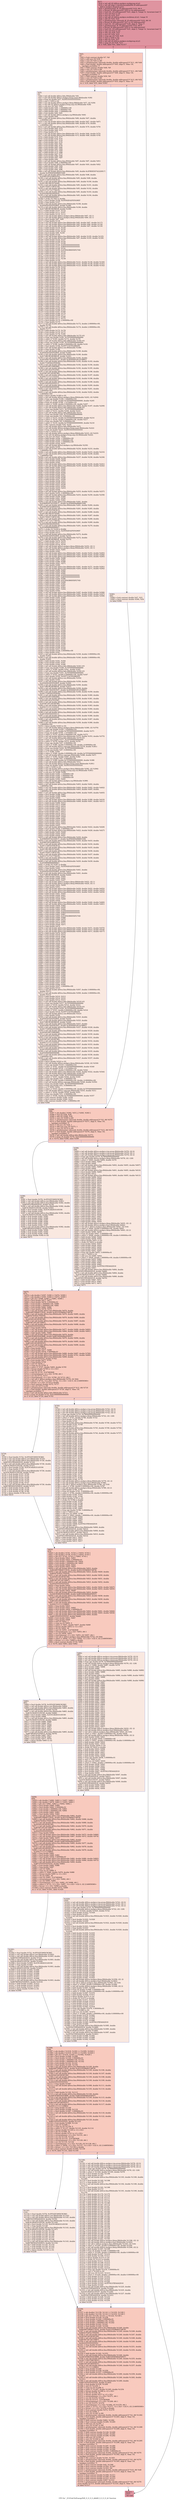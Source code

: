 digraph "CFG for '_Z13CalcTotEnergyPdS_S_S_S_S_ddddS_S_S_S_S_ib' function" {
	label="CFG for '_Z13CalcTotEnergyPdS_S_S_S_S_ddddS_S_S_S_S_ib' function";

	Node0x5c15a70 [shape=record,color="#b70d28ff", style=filled, fillcolor="#b70d2870",label="{%17:\l  %18 = tail call i32 @llvm.amdgcn.workgroup.id.x()\l  %19 = tail call align 4 dereferenceable(64) i8 addrspace(4)*\l... @llvm.amdgcn.dispatch.ptr()\l  %20 = getelementptr i8, i8 addrspace(4)* %19, i64 4\l  %21 = bitcast i8 addrspace(4)* %20 to i16 addrspace(4)*\l  %22 = load i16, i16 addrspace(4)* %21, align 4, !range !4, !invariant.load !5\l  %23 = zext i16 %22 to i32\l  %24 = mul i32 %18, %23\l  %25 = tail call i32 @llvm.amdgcn.workitem.id.x(), !range !6\l  %26 = add i32 %24, %25\l  %27 = getelementptr inbounds i8, i8 addrspace(4)* %19, i64 16\l  %28 = bitcast i8 addrspace(4)* %27 to i32 addrspace(4)*\l  %29 = load i32, i32 addrspace(4)* %28, align 8, !tbaa !7\l  %30 = getelementptr i8, i8 addrspace(4)* %19, i64 6\l  %31 = bitcast i8 addrspace(4)* %30 to i16 addrspace(4)*\l  %32 = load i16, i16 addrspace(4)* %31, align 2, !range !4, !invariant.load !5\l  %33 = zext i16 %32 to i32\l  %34 = udiv i32 %29, %33\l  %35 = mul i32 %34, %33\l  %36 = icmp ugt i32 %29, %35\l  %37 = zext i1 %36 to i32\l  %38 = add i32 %34, %37\l  %39 = tail call i32 @llvm.amdgcn.workgroup.id.y()\l  %40 = icmp slt i32 %26, %15\l  br i1 %40, label %41, label %1317\l|{<s0>T|<s1>F}}"];
	Node0x5c15a70:s0 -> Node0x5c19d20;
	Node0x5c15a70:s1 -> Node0x5c19db0;
	Node0x5c19d20 [shape=record,color="#3d50c3ff", style=filled, fillcolor="#ef886b70",label="{%41:\l41:                                               \l  %42 = fsub contract double %7, %8\l  %43 = add nsw i32 %39, 1\l  %44 = sext i32 %43 to i64\l  %45 = getelementptr inbounds double, double addrspace(1)* %11, i64 %44\l  %46 = load double, double addrspace(1)* %45, align 8, !tbaa !16,\l... !amdgpu.noclobber !5\l  %47 = fadd contract double %46, %9\l  %48 = sext i32 %39 to i64\l  %49 = getelementptr inbounds double, double addrspace(1)* %11, i64 %48\l  %50 = load double, double addrspace(1)* %49, align 8, !tbaa !16,\l... !amdgpu.noclobber !5\l  %51 = fadd contract double %50, %9\l  %52 = sext i32 %26 to i64\l  %53 = getelementptr inbounds double, double addrspace(1)* %13, i64 %52\l  %54 = load double, double addrspace(1)* %53, align 8, !tbaa !16\l  br i1 %16, label %55, label %563\l|{<s0>T|<s1>F}}"];
	Node0x5c19d20:s0 -> Node0x5c1ade0;
	Node0x5c19d20:s1 -> Node0x5c1ae70;
	Node0x5c1ade0 [shape=record,color="#3d50c3ff", style=filled, fillcolor="#f1ccb870",label="{%55:\l55:                                               \l  %56 = tail call double @llvm.fabs.f64(double %9)\l  %57 = tail call double @llvm.amdgcn.frexp.mant.f64(double %56)\l  %58 = fcmp olt double %57, 0x3FE5555555555555\l  %59 = zext i1 %58 to i32\l  %60 = tail call double @llvm.amdgcn.ldexp.f64(double %57, i32 %59)\l  %61 = tail call i32 @llvm.amdgcn.frexp.exp.i32.f64(double %56)\l  %62 = sub nsw i32 %61, %59\l  %63 = fadd double %60, -1.000000e+00\l  %64 = fadd double %60, 1.000000e+00\l  %65 = fadd double %64, -1.000000e+00\l  %66 = fsub double %60, %65\l  %67 = tail call double @llvm.amdgcn.rcp.f64(double %64)\l  %68 = fneg double %64\l  %69 = tail call double @llvm.fma.f64(double %68, double %67, double\l... 1.000000e+00)\l  %70 = tail call double @llvm.fma.f64(double %69, double %67, double %67)\l  %71 = tail call double @llvm.fma.f64(double %68, double %70, double\l... 1.000000e+00)\l  %72 = tail call double @llvm.fma.f64(double %71, double %70, double %70)\l  %73 = fmul double %63, %72\l  %74 = fmul double %64, %73\l  %75 = fneg double %74\l  %76 = tail call double @llvm.fma.f64(double %73, double %64, double %75)\l  %77 = tail call double @llvm.fma.f64(double %73, double %66, double %76)\l  %78 = fadd double %74, %77\l  %79 = fsub double %78, %74\l  %80 = fsub double %77, %79\l  %81 = fsub double %63, %78\l  %82 = fsub double %63, %81\l  %83 = fsub double %82, %78\l  %84 = fsub double %83, %80\l  %85 = fadd double %81, %84\l  %86 = fmul double %72, %85\l  %87 = fadd double %73, %86\l  %88 = fsub double %87, %73\l  %89 = fsub double %86, %88\l  %90 = fmul double %87, %87\l  %91 = fneg double %90\l  %92 = tail call double @llvm.fma.f64(double %87, double %87, double %91)\l  %93 = fmul double %89, 2.000000e+00\l  %94 = tail call double @llvm.fma.f64(double %87, double %93, double %92)\l  %95 = fadd double %90, %94\l  %96 = fsub double %95, %90\l  %97 = fsub double %94, %96\l  %98 = tail call double @llvm.fma.f64(double %95, double 0x3FBDEE674222DE17,\l... double 0x3FBA6564968915A9)\l  %99 = tail call double @llvm.fma.f64(double %95, double %98, double\l... 0x3FBE25E43ABE935A)\l  %100 = tail call double @llvm.fma.f64(double %95, double %99, double\l... 0x3FC110EF47E6C9C2)\l  %101 = tail call double @llvm.fma.f64(double %95, double %100, double\l... 0x3FC3B13BCFA74449)\l  %102 = tail call double @llvm.fma.f64(double %95, double %101, double\l... 0x3FC745D171BF3C30)\l  %103 = tail call double @llvm.fma.f64(double %95, double %102, double\l... 0x3FCC71C71C7792CE)\l  %104 = tail call double @llvm.fma.f64(double %95, double %103, double\l... 0x3FD24924924920DA)\l  %105 = tail call double @llvm.fma.f64(double %95, double %104, double\l... 0x3FD999999999999C)\l  %106 = sitofp i32 %62 to double\l  %107 = fmul double %106, 0x3FE62E42FEFA39EF\l  %108 = fneg double %107\l  %109 = tail call double @llvm.fma.f64(double %106, double\l... 0x3FE62E42FEFA39EF, double %108)\l  %110 = tail call double @llvm.fma.f64(double %106, double\l... 0x3C7ABC9E3B39803F, double %109)\l  %111 = fadd double %107, %110\l  %112 = fsub double %111, %107\l  %113 = fsub double %110, %112\l  %114 = tail call double @llvm.amdgcn.ldexp.f64(double %87, i32 1)\l  %115 = tail call double @llvm.amdgcn.ldexp.f64(double %89, i32 1)\l  %116 = fmul double %87, %95\l  %117 = fneg double %116\l  %118 = tail call double @llvm.fma.f64(double %95, double %87, double %117)\l  %119 = tail call double @llvm.fma.f64(double %95, double %89, double %118)\l  %120 = tail call double @llvm.fma.f64(double %97, double %87, double %119)\l  %121 = fadd double %116, %120\l  %122 = fsub double %121, %116\l  %123 = fsub double %120, %122\l  %124 = fmul double %95, %105\l  %125 = fneg double %124\l  %126 = tail call double @llvm.fma.f64(double %95, double %105, double %125)\l  %127 = tail call double @llvm.fma.f64(double %97, double %105, double %126)\l  %128 = fadd double %124, %127\l  %129 = fsub double %128, %124\l  %130 = fsub double %127, %129\l  %131 = fadd double %128, 0x3FE5555555555555\l  %132 = fadd double %131, 0xBFE5555555555555\l  %133 = fsub double %128, %132\l  %134 = fadd double %130, 0x3C8543B0D5DF274D\l  %135 = fadd double %134, %133\l  %136 = fadd double %131, %135\l  %137 = fsub double %136, %131\l  %138 = fsub double %135, %137\l  %139 = fmul double %121, %136\l  %140 = fneg double %139\l  %141 = tail call double @llvm.fma.f64(double %121, double %136, double %140)\l  %142 = tail call double @llvm.fma.f64(double %121, double %138, double %141)\l  %143 = tail call double @llvm.fma.f64(double %123, double %136, double %142)\l  %144 = fadd double %139, %143\l  %145 = fsub double %144, %139\l  %146 = fsub double %143, %145\l  %147 = fadd double %114, %144\l  %148 = fsub double %147, %114\l  %149 = fsub double %144, %148\l  %150 = fadd double %115, %146\l  %151 = fadd double %150, %149\l  %152 = fadd double %147, %151\l  %153 = fsub double %152, %147\l  %154 = fsub double %151, %153\l  %155 = fadd double %111, %152\l  %156 = fsub double %155, %111\l  %157 = fsub double %155, %156\l  %158 = fsub double %111, %157\l  %159 = fsub double %152, %156\l  %160 = fadd double %159, %158\l  %161 = fadd double %113, %154\l  %162 = fsub double %161, %113\l  %163 = fsub double %161, %162\l  %164 = fsub double %113, %163\l  %165 = fsub double %154, %162\l  %166 = fadd double %165, %164\l  %167 = fadd double %161, %160\l  %168 = fadd double %155, %167\l  %169 = fsub double %168, %155\l  %170 = fsub double %167, %169\l  %171 = fadd double %166, %170\l  %172 = fadd double %168, %171\l  %173 = fsub double %172, %168\l  %174 = fsub double %171, %173\l  %175 = fmul double %172, 2.000000e+00\l  %176 = fneg double %175\l  %177 = tail call double @llvm.fma.f64(double %172, double 2.000000e+00,\l... double %176)\l  %178 = tail call double @llvm.fma.f64(double %174, double 2.000000e+00,\l... double %177)\l  %179 = fadd double %175, %178\l  %180 = fsub double %179, %175\l  %181 = fsub double %178, %180\l  %182 = tail call double @llvm.fabs.f64(double %175) #3\l  %183 = fcmp oeq double %182, 0x7FF0000000000000\l  %184 = select i1 %183, double %175, double %179\l  %185 = tail call double @llvm.fabs.f64(double %184) #3\l  %186 = fcmp oeq double %185, 0x7FF0000000000000\l  %187 = select i1 %186, double 0.000000e+00, double %181\l  %188 = fmul double %184, 0x3FF71547652B82FE\l  %189 = tail call double @llvm.rint.f64(double %188)\l  %190 = fneg double %189\l  %191 = tail call double @llvm.fma.f64(double %190, double\l... 0x3FE62E42FEFA39EF, double %184)\l  %192 = tail call double @llvm.fma.f64(double %190, double\l... 0x3C7ABC9E3B39803F, double %191)\l  %193 = tail call double @llvm.fma.f64(double %192, double\l... 0x3E5ADE156A5DCB37, double 0x3E928AF3FCA7AB0C)\l  %194 = tail call double @llvm.fma.f64(double %192, double %193, double\l... 0x3EC71DEE623FDE64)\l  %195 = tail call double @llvm.fma.f64(double %192, double %194, double\l... 0x3EFA01997C89E6B0)\l  %196 = tail call double @llvm.fma.f64(double %192, double %195, double\l... 0x3F2A01A014761F6E)\l  %197 = tail call double @llvm.fma.f64(double %192, double %196, double\l... 0x3F56C16C1852B7B0)\l  %198 = tail call double @llvm.fma.f64(double %192, double %197, double\l... 0x3F81111111122322)\l  %199 = tail call double @llvm.fma.f64(double %192, double %198, double\l... 0x3FA55555555502A1)\l  %200 = tail call double @llvm.fma.f64(double %192, double %199, double\l... 0x3FC5555555555511)\l  %201 = tail call double @llvm.fma.f64(double %192, double %200, double\l... 0x3FE000000000000B)\l  %202 = tail call double @llvm.fma.f64(double %192, double %201, double\l... 1.000000e+00)\l  %203 = tail call double @llvm.fma.f64(double %192, double %202, double\l... 1.000000e+00)\l  %204 = fptosi double %189 to i32\l  %205 = tail call double @llvm.amdgcn.ldexp.f64(double %203, i32 %204)\l  %206 = fcmp ogt double %184, 1.024000e+03\l  %207 = select i1 %206, double 0x7FF0000000000000, double %205\l  %208 = fcmp olt double %184, -1.075000e+03\l  %209 = select i1 %208, double 0.000000e+00, double %207\l  %210 = tail call double @llvm.fma.f64(double %209, double %187, double %209)\l  %211 = tail call double @llvm.fabs.f64(double %209) #3\l  %212 = fcmp oeq double %211, 0x7FF0000000000000\l  %213 = select i1 %212, double %209, double %210\l  %214 = tail call double @llvm.fabs.f64(double %213)\l  %215 = fcmp oeq double %56, 0x7FF0000000000000\l  %216 = fcmp oeq double %9, 0.000000e+00\l  %217 = select i1 %215, double 0x7FF0000000000000, double %214\l  %218 = select i1 %216, double 0.000000e+00, double %217\l  %219 = fcmp uno double %9, 0.000000e+00\l  %220 = select i1 %219, double 0x7FF8000000000000, double %218\l  %221 = fdiv contract double %54, %220\l  %222 = tail call double @llvm.fabs.f64(double %47)\l  %223 = tail call double @llvm.amdgcn.frexp.mant.f64(double %222)\l  %224 = fcmp olt double %223, 0x3FE5555555555555\l  %225 = zext i1 %224 to i32\l  %226 = tail call double @llvm.amdgcn.ldexp.f64(double %223, i32 %225)\l  %227 = tail call i32 @llvm.amdgcn.frexp.exp.i32.f64(double %222)\l  %228 = sub nsw i32 %227, %225\l  %229 = fadd double %226, -1.000000e+00\l  %230 = fadd double %226, 1.000000e+00\l  %231 = fadd double %230, -1.000000e+00\l  %232 = fsub double %226, %231\l  %233 = tail call double @llvm.amdgcn.rcp.f64(double %230)\l  %234 = fneg double %230\l  %235 = tail call double @llvm.fma.f64(double %234, double %233, double\l... 1.000000e+00)\l  %236 = tail call double @llvm.fma.f64(double %235, double %233, double %233)\l  %237 = tail call double @llvm.fma.f64(double %234, double %236, double\l... 1.000000e+00)\l  %238 = tail call double @llvm.fma.f64(double %237, double %236, double %236)\l  %239 = fmul double %229, %238\l  %240 = fmul double %230, %239\l  %241 = fneg double %240\l  %242 = tail call double @llvm.fma.f64(double %239, double %230, double %241)\l  %243 = tail call double @llvm.fma.f64(double %239, double %232, double %242)\l  %244 = fadd double %240, %243\l  %245 = fsub double %244, %240\l  %246 = fsub double %243, %245\l  %247 = fsub double %229, %244\l  %248 = fsub double %229, %247\l  %249 = fsub double %248, %244\l  %250 = fsub double %249, %246\l  %251 = fadd double %247, %250\l  %252 = fmul double %238, %251\l  %253 = fadd double %239, %252\l  %254 = fsub double %253, %239\l  %255 = fsub double %252, %254\l  %256 = fmul double %253, %253\l  %257 = fneg double %256\l  %258 = tail call double @llvm.fma.f64(double %253, double %253, double %257)\l  %259 = fmul double %255, 2.000000e+00\l  %260 = tail call double @llvm.fma.f64(double %253, double %259, double %258)\l  %261 = fadd double %256, %260\l  %262 = fsub double %261, %256\l  %263 = fsub double %260, %262\l  %264 = tail call double @llvm.fma.f64(double %261, double\l... 0x3FBDEE674222DE17, double 0x3FBA6564968915A9)\l  %265 = tail call double @llvm.fma.f64(double %261, double %264, double\l... 0x3FBE25E43ABE935A)\l  %266 = tail call double @llvm.fma.f64(double %261, double %265, double\l... 0x3FC110EF47E6C9C2)\l  %267 = tail call double @llvm.fma.f64(double %261, double %266, double\l... 0x3FC3B13BCFA74449)\l  %268 = tail call double @llvm.fma.f64(double %261, double %267, double\l... 0x3FC745D171BF3C30)\l  %269 = tail call double @llvm.fma.f64(double %261, double %268, double\l... 0x3FCC71C71C7792CE)\l  %270 = tail call double @llvm.fma.f64(double %261, double %269, double\l... 0x3FD24924924920DA)\l  %271 = tail call double @llvm.fma.f64(double %261, double %270, double\l... 0x3FD999999999999C)\l  %272 = sitofp i32 %228 to double\l  %273 = fmul double %272, 0x3FE62E42FEFA39EF\l  %274 = fneg double %273\l  %275 = tail call double @llvm.fma.f64(double %272, double\l... 0x3FE62E42FEFA39EF, double %274)\l  %276 = tail call double @llvm.fma.f64(double %272, double\l... 0x3C7ABC9E3B39803F, double %275)\l  %277 = fadd double %273, %276\l  %278 = fsub double %277, %273\l  %279 = fsub double %276, %278\l  %280 = tail call double @llvm.amdgcn.ldexp.f64(double %253, i32 1)\l  %281 = tail call double @llvm.amdgcn.ldexp.f64(double %255, i32 1)\l  %282 = fmul double %253, %261\l  %283 = fneg double %282\l  %284 = tail call double @llvm.fma.f64(double %261, double %253, double %283)\l  %285 = tail call double @llvm.fma.f64(double %261, double %255, double %284)\l  %286 = tail call double @llvm.fma.f64(double %263, double %253, double %285)\l  %287 = fadd double %282, %286\l  %288 = fsub double %287, %282\l  %289 = fsub double %286, %288\l  %290 = fmul double %261, %271\l  %291 = fneg double %290\l  %292 = tail call double @llvm.fma.f64(double %261, double %271, double %291)\l  %293 = tail call double @llvm.fma.f64(double %263, double %271, double %292)\l  %294 = fadd double %290, %293\l  %295 = fsub double %294, %290\l  %296 = fsub double %293, %295\l  %297 = fadd double %294, 0x3FE5555555555555\l  %298 = fadd double %297, 0xBFE5555555555555\l  %299 = fsub double %294, %298\l  %300 = fadd double %296, 0x3C8543B0D5DF274D\l  %301 = fadd double %300, %299\l  %302 = fadd double %297, %301\l  %303 = fsub double %302, %297\l  %304 = fsub double %301, %303\l  %305 = fmul double %287, %302\l  %306 = fneg double %305\l  %307 = tail call double @llvm.fma.f64(double %287, double %302, double %306)\l  %308 = tail call double @llvm.fma.f64(double %287, double %304, double %307)\l  %309 = tail call double @llvm.fma.f64(double %289, double %302, double %308)\l  %310 = fadd double %305, %309\l  %311 = fsub double %310, %305\l  %312 = fsub double %309, %311\l  %313 = fadd double %280, %310\l  %314 = fsub double %313, %280\l  %315 = fsub double %310, %314\l  %316 = fadd double %281, %312\l  %317 = fadd double %316, %315\l  %318 = fadd double %313, %317\l  %319 = fsub double %318, %313\l  %320 = fsub double %317, %319\l  %321 = fadd double %277, %318\l  %322 = fsub double %321, %277\l  %323 = fsub double %321, %322\l  %324 = fsub double %277, %323\l  %325 = fsub double %318, %322\l  %326 = fadd double %325, %324\l  %327 = fadd double %279, %320\l  %328 = fsub double %327, %279\l  %329 = fsub double %327, %328\l  %330 = fsub double %279, %329\l  %331 = fsub double %320, %328\l  %332 = fadd double %331, %330\l  %333 = fadd double %327, %326\l  %334 = fadd double %321, %333\l  %335 = fsub double %334, %321\l  %336 = fsub double %333, %335\l  %337 = fadd double %332, %336\l  %338 = fadd double %334, %337\l  %339 = fsub double %338, %334\l  %340 = fsub double %337, %339\l  %341 = fmul double %338, 3.000000e+00\l  %342 = fneg double %341\l  %343 = tail call double @llvm.fma.f64(double %338, double 3.000000e+00,\l... double %342)\l  %344 = tail call double @llvm.fma.f64(double %340, double 3.000000e+00,\l... double %343)\l  %345 = fadd double %341, %344\l  %346 = fsub double %345, %341\l  %347 = fsub double %344, %346\l  %348 = tail call double @llvm.fabs.f64(double %341) #3\l  %349 = fcmp oeq double %348, 0x7FF0000000000000\l  %350 = select i1 %349, double %341, double %345\l  %351 = tail call double @llvm.fabs.f64(double %350) #3\l  %352 = fcmp oeq double %351, 0x7FF0000000000000\l  %353 = select i1 %352, double 0.000000e+00, double %347\l  %354 = fmul double %350, 0x3FF71547652B82FE\l  %355 = tail call double @llvm.rint.f64(double %354)\l  %356 = fneg double %355\l  %357 = tail call double @llvm.fma.f64(double %356, double\l... 0x3FE62E42FEFA39EF, double %350)\l  %358 = tail call double @llvm.fma.f64(double %356, double\l... 0x3C7ABC9E3B39803F, double %357)\l  %359 = tail call double @llvm.fma.f64(double %358, double\l... 0x3E5ADE156A5DCB37, double 0x3E928AF3FCA7AB0C)\l  %360 = tail call double @llvm.fma.f64(double %358, double %359, double\l... 0x3EC71DEE623FDE64)\l  %361 = tail call double @llvm.fma.f64(double %358, double %360, double\l... 0x3EFA01997C89E6B0)\l  %362 = tail call double @llvm.fma.f64(double %358, double %361, double\l... 0x3F2A01A014761F6E)\l  %363 = tail call double @llvm.fma.f64(double %358, double %362, double\l... 0x3F56C16C1852B7B0)\l  %364 = tail call double @llvm.fma.f64(double %358, double %363, double\l... 0x3F81111111122322)\l  %365 = tail call double @llvm.fma.f64(double %358, double %364, double\l... 0x3FA55555555502A1)\l  %366 = tail call double @llvm.fma.f64(double %358, double %365, double\l... 0x3FC5555555555511)\l  %367 = tail call double @llvm.fma.f64(double %358, double %366, double\l... 0x3FE000000000000B)\l  %368 = tail call double @llvm.fma.f64(double %358, double %367, double\l... 1.000000e+00)\l  %369 = tail call double @llvm.fma.f64(double %358, double %368, double\l... 1.000000e+00)\l  %370 = fptosi double %355 to i32\l  %371 = tail call double @llvm.amdgcn.ldexp.f64(double %369, i32 %370)\l  %372 = fcmp ogt double %350, 1.024000e+03\l  %373 = select i1 %372, double 0x7FF0000000000000, double %371\l  %374 = fcmp olt double %350, -1.075000e+03\l  %375 = select i1 %374, double 0.000000e+00, double %373\l  %376 = tail call double @llvm.fma.f64(double %375, double %353, double %375)\l  %377 = tail call double @llvm.fabs.f64(double %375) #3\l  %378 = fcmp oeq double %377, 0x7FF0000000000000\l  %379 = select i1 %378, double %375, double %376\l  %380 = fcmp uge double %47, 0.000000e+00\l  %381 = select i1 %380, double 0.000000e+00, double -0.000000e+00\l  %382 = tail call double @llvm.copysign.f64(double %379, double %381)\l  %383 = fcmp oeq double %222, 0x7FF0000000000000\l  %384 = fcmp oeq double %47, 0.000000e+00\l  %385 = or i1 %384, %383\l  %386 = select i1 %384, double 0.000000e+00, double 0x7FF0000000000000\l  %387 = tail call double @llvm.copysign.f64(double %386, double %47)\l  %388 = select i1 %385, double %387, double %382\l  %389 = fcmp uno double %47, 0.000000e+00\l  %390 = select i1 %389, double 0x7FF8000000000000, double %388\l  %391 = tail call double @llvm.fabs.f64(double %51)\l  %392 = tail call double @llvm.amdgcn.frexp.mant.f64(double %391)\l  %393 = fcmp olt double %392, 0x3FE5555555555555\l  %394 = zext i1 %393 to i32\l  %395 = tail call double @llvm.amdgcn.ldexp.f64(double %392, i32 %394)\l  %396 = tail call i32 @llvm.amdgcn.frexp.exp.i32.f64(double %391)\l  %397 = sub nsw i32 %396, %394\l  %398 = fadd double %395, -1.000000e+00\l  %399 = fadd double %395, 1.000000e+00\l  %400 = fadd double %399, -1.000000e+00\l  %401 = fsub double %395, %400\l  %402 = tail call double @llvm.amdgcn.rcp.f64(double %399)\l  %403 = fneg double %399\l  %404 = tail call double @llvm.fma.f64(double %403, double %402, double\l... 1.000000e+00)\l  %405 = tail call double @llvm.fma.f64(double %404, double %402, double %402)\l  %406 = tail call double @llvm.fma.f64(double %403, double %405, double\l... 1.000000e+00)\l  %407 = tail call double @llvm.fma.f64(double %406, double %405, double %405)\l  %408 = fmul double %398, %407\l  %409 = fmul double %399, %408\l  %410 = fneg double %409\l  %411 = tail call double @llvm.fma.f64(double %408, double %399, double %410)\l  %412 = tail call double @llvm.fma.f64(double %408, double %401, double %411)\l  %413 = fadd double %409, %412\l  %414 = fsub double %413, %409\l  %415 = fsub double %412, %414\l  %416 = fsub double %398, %413\l  %417 = fsub double %398, %416\l  %418 = fsub double %417, %413\l  %419 = fsub double %418, %415\l  %420 = fadd double %416, %419\l  %421 = fmul double %407, %420\l  %422 = fadd double %408, %421\l  %423 = fsub double %422, %408\l  %424 = fsub double %421, %423\l  %425 = fmul double %422, %422\l  %426 = fneg double %425\l  %427 = tail call double @llvm.fma.f64(double %422, double %422, double %426)\l  %428 = fmul double %424, 2.000000e+00\l  %429 = tail call double @llvm.fma.f64(double %422, double %428, double %427)\l  %430 = fadd double %425, %429\l  %431 = fsub double %430, %425\l  %432 = fsub double %429, %431\l  %433 = tail call double @llvm.fma.f64(double %430, double\l... 0x3FBDEE674222DE17, double 0x3FBA6564968915A9)\l  %434 = tail call double @llvm.fma.f64(double %430, double %433, double\l... 0x3FBE25E43ABE935A)\l  %435 = tail call double @llvm.fma.f64(double %430, double %434, double\l... 0x3FC110EF47E6C9C2)\l  %436 = tail call double @llvm.fma.f64(double %430, double %435, double\l... 0x3FC3B13BCFA74449)\l  %437 = tail call double @llvm.fma.f64(double %430, double %436, double\l... 0x3FC745D171BF3C30)\l  %438 = tail call double @llvm.fma.f64(double %430, double %437, double\l... 0x3FCC71C71C7792CE)\l  %439 = tail call double @llvm.fma.f64(double %430, double %438, double\l... 0x3FD24924924920DA)\l  %440 = tail call double @llvm.fma.f64(double %430, double %439, double\l... 0x3FD999999999999C)\l  %441 = sitofp i32 %397 to double\l  %442 = fmul double %441, 0x3FE62E42FEFA39EF\l  %443 = fneg double %442\l  %444 = tail call double @llvm.fma.f64(double %441, double\l... 0x3FE62E42FEFA39EF, double %443)\l  %445 = tail call double @llvm.fma.f64(double %441, double\l... 0x3C7ABC9E3B39803F, double %444)\l  %446 = fadd double %442, %445\l  %447 = fsub double %446, %442\l  %448 = fsub double %445, %447\l  %449 = tail call double @llvm.amdgcn.ldexp.f64(double %422, i32 1)\l  %450 = tail call double @llvm.amdgcn.ldexp.f64(double %424, i32 1)\l  %451 = fmul double %422, %430\l  %452 = fneg double %451\l  %453 = tail call double @llvm.fma.f64(double %430, double %422, double %452)\l  %454 = tail call double @llvm.fma.f64(double %430, double %424, double %453)\l  %455 = tail call double @llvm.fma.f64(double %432, double %422, double %454)\l  %456 = fadd double %451, %455\l  %457 = fsub double %456, %451\l  %458 = fsub double %455, %457\l  %459 = fmul double %430, %440\l  %460 = fneg double %459\l  %461 = tail call double @llvm.fma.f64(double %430, double %440, double %460)\l  %462 = tail call double @llvm.fma.f64(double %432, double %440, double %461)\l  %463 = fadd double %459, %462\l  %464 = fsub double %463, %459\l  %465 = fsub double %462, %464\l  %466 = fadd double %463, 0x3FE5555555555555\l  %467 = fadd double %466, 0xBFE5555555555555\l  %468 = fsub double %463, %467\l  %469 = fadd double %465, 0x3C8543B0D5DF274D\l  %470 = fadd double %469, %468\l  %471 = fadd double %466, %470\l  %472 = fsub double %471, %466\l  %473 = fsub double %470, %472\l  %474 = fmul double %456, %471\l  %475 = fneg double %474\l  %476 = tail call double @llvm.fma.f64(double %456, double %471, double %475)\l  %477 = tail call double @llvm.fma.f64(double %456, double %473, double %476)\l  %478 = tail call double @llvm.fma.f64(double %458, double %471, double %477)\l  %479 = fadd double %474, %478\l  %480 = fsub double %479, %474\l  %481 = fsub double %478, %480\l  %482 = fadd double %449, %479\l  %483 = fsub double %482, %449\l  %484 = fsub double %479, %483\l  %485 = fadd double %450, %481\l  %486 = fadd double %485, %484\l  %487 = fadd double %482, %486\l  %488 = fsub double %487, %482\l  %489 = fsub double %486, %488\l  %490 = fadd double %446, %487\l  %491 = fsub double %490, %446\l  %492 = fsub double %490, %491\l  %493 = fsub double %446, %492\l  %494 = fsub double %487, %491\l  %495 = fadd double %494, %493\l  %496 = fadd double %448, %489\l  %497 = fsub double %496, %448\l  %498 = fsub double %496, %497\l  %499 = fsub double %448, %498\l  %500 = fsub double %489, %497\l  %501 = fadd double %500, %499\l  %502 = fadd double %496, %495\l  %503 = fadd double %490, %502\l  %504 = fsub double %503, %490\l  %505 = fsub double %502, %504\l  %506 = fadd double %501, %505\l  %507 = fadd double %503, %506\l  %508 = fsub double %507, %503\l  %509 = fsub double %506, %508\l  %510 = fmul double %507, 3.000000e+00\l  %511 = fneg double %510\l  %512 = tail call double @llvm.fma.f64(double %507, double 3.000000e+00,\l... double %511)\l  %513 = tail call double @llvm.fma.f64(double %509, double 3.000000e+00,\l... double %512)\l  %514 = fadd double %510, %513\l  %515 = fsub double %514, %510\l  %516 = fsub double %513, %515\l  %517 = tail call double @llvm.fabs.f64(double %510) #3\l  %518 = fcmp oeq double %517, 0x7FF0000000000000\l  %519 = select i1 %518, double %510, double %514\l  %520 = tail call double @llvm.fabs.f64(double %519) #3\l  %521 = fcmp oeq double %520, 0x7FF0000000000000\l  %522 = select i1 %521, double 0.000000e+00, double %516\l  %523 = fmul double %519, 0x3FF71547652B82FE\l  %524 = tail call double @llvm.rint.f64(double %523)\l  %525 = fneg double %524\l  %526 = tail call double @llvm.fma.f64(double %525, double\l... 0x3FE62E42FEFA39EF, double %519)\l  %527 = tail call double @llvm.fma.f64(double %525, double\l... 0x3C7ABC9E3B39803F, double %526)\l  %528 = tail call double @llvm.fma.f64(double %527, double\l... 0x3E5ADE156A5DCB37, double 0x3E928AF3FCA7AB0C)\l  %529 = tail call double @llvm.fma.f64(double %527, double %528, double\l... 0x3EC71DEE623FDE64)\l  %530 = tail call double @llvm.fma.f64(double %527, double %529, double\l... 0x3EFA01997C89E6B0)\l  %531 = tail call double @llvm.fma.f64(double %527, double %530, double\l... 0x3F2A01A014761F6E)\l  %532 = tail call double @llvm.fma.f64(double %527, double %531, double\l... 0x3F56C16C1852B7B0)\l  %533 = tail call double @llvm.fma.f64(double %527, double %532, double\l... 0x3F81111111122322)\l  %534 = tail call double @llvm.fma.f64(double %527, double %533, double\l... 0x3FA55555555502A1)\l  %535 = tail call double @llvm.fma.f64(double %527, double %534, double\l... 0x3FC5555555555511)\l  %536 = tail call double @llvm.fma.f64(double %527, double %535, double\l... 0x3FE000000000000B)\l  %537 = tail call double @llvm.fma.f64(double %527, double %536, double\l... 1.000000e+00)\l  %538 = tail call double @llvm.fma.f64(double %527, double %537, double\l... 1.000000e+00)\l  %539 = fptosi double %524 to i32\l  %540 = tail call double @llvm.amdgcn.ldexp.f64(double %538, i32 %539)\l  %541 = fcmp ogt double %519, 1.024000e+03\l  %542 = select i1 %541, double 0x7FF0000000000000, double %540\l  %543 = fcmp olt double %519, -1.075000e+03\l  %544 = select i1 %543, double 0.000000e+00, double %542\l  %545 = tail call double @llvm.fma.f64(double %544, double %522, double %544)\l  %546 = tail call double @llvm.fabs.f64(double %544) #3\l  %547 = fcmp oeq double %546, 0x7FF0000000000000\l  %548 = select i1 %547, double %544, double %545\l  %549 = fcmp uge double %51, 0.000000e+00\l  %550 = select i1 %549, double 0.000000e+00, double -0.000000e+00\l  %551 = tail call double @llvm.copysign.f64(double %548, double %550)\l  %552 = fcmp oeq double %391, 0x7FF0000000000000\l  %553 = fcmp oeq double %51, 0.000000e+00\l  %554 = or i1 %553, %552\l  %555 = select i1 %553, double 0.000000e+00, double 0x7FF0000000000000\l  %556 = tail call double @llvm.copysign.f64(double %555, double %51)\l  %557 = select i1 %554, double %556, double %551\l  %558 = fcmp uno double %51, 0.000000e+00\l  %559 = select i1 %558, double 0x7FF8000000000000, double %557\l  %560 = fsub contract double %390, %559\l  %561 = fmul contract double %560, %221\l  %562 = fdiv contract double %561, 3.000000e+00\l  br label %566\l}"];
	Node0x5c1ade0 -> Node0x5c36830;
	Node0x5c1ae70 [shape=record,color="#3d50c3ff", style=filled, fillcolor="#f1ccb870",label="{%563:\l563:                                              \l  %564 = fsub contract double %47, %51\l  %565 = fmul contract double %564, %54\l  br label %566\l}"];
	Node0x5c1ae70 -> Node0x5c36830;
	Node0x5c36830 [shape=record,color="#3d50c3ff", style=filled, fillcolor="#ef886b70",label="{%566:\l566:                                              \l  %567 = phi double [ %562, %55 ], [ %565, %563 ]\l  %568 = mul i32 %38, %26\l  %569 = add i32 %568, %39\l  %570 = sext i32 %569 to i64\l  %571 = getelementptr inbounds double, double addrspace(1)* %3, i64 %570\l  %572 = load double, double addrspace(1)* %571, align 8, !tbaa !16,\l... !amdgpu.noclobber !5\l  %573 = shl nsw i32 %26, 1\l  %574 = add nuw nsw i32 %573, 1\l  %575 = sext i32 %574 to i64\l  %576 = getelementptr inbounds double, double addrspace(1)* %12, i64 %575\l  %577 = load double, double addrspace(1)* %576, align 8, !tbaa !16,\l... !amdgpu.noclobber !5\l  %578 = tail call double @llvm.fabs.f64(double %577)\l  %579 = fcmp olt double %578, 0x41D0000000000000\l  br i1 %579, label %580, label %599\l|{<s0>T|<s1>F}}"];
	Node0x5c36830:s0 -> Node0x5c37230;
	Node0x5c36830:s1 -> Node0x5c372c0;
	Node0x5c37230 [shape=record,color="#3d50c3ff", style=filled, fillcolor="#f1ccb870",label="{%580:\l580:                                              \l  %581 = fmul double %578, 0x3FE45F306DC9C883\l  %582 = tail call double @llvm.rint.f64(double %581)\l  %583 = tail call double @llvm.fma.f64(double %582, double\l... 0xBFF921FB54442D18, double %578)\l  %584 = tail call double @llvm.fma.f64(double %582, double\l... 0xBC91A62633145C00, double %583)\l  %585 = fmul double %582, 0x3C91A62633145C00\l  %586 = fneg double %585\l  %587 = tail call double @llvm.fma.f64(double %582, double\l... 0x3C91A62633145C00, double %586)\l  %588 = fsub double %583, %585\l  %589 = fsub double %583, %588\l  %590 = fsub double %589, %585\l  %591 = fsub double %588, %584\l  %592 = fadd double %591, %590\l  %593 = fsub double %592, %587\l  %594 = tail call double @llvm.fma.f64(double %582, double\l... 0xB97B839A252049C0, double %593)\l  %595 = fadd double %584, %594\l  %596 = fsub double %595, %584\l  %597 = fsub double %594, %596\l  %598 = fptosi double %582 to i32\l  br label %675\l}"];
	Node0x5c37230 -> Node0x5c381c0;
	Node0x5c372c0 [shape=record,color="#3d50c3ff", style=filled, fillcolor="#f1ccb870",label="{%599:\l599:                                              \l  %600 = tail call double @llvm.amdgcn.trig.preop.f64(double %578, i32 0)\l  %601 = tail call double @llvm.amdgcn.trig.preop.f64(double %578, i32 1)\l  %602 = tail call double @llvm.amdgcn.trig.preop.f64(double %578, i32 2)\l  %603 = fcmp oge double %578, 0x7B00000000000000\l  %604 = tail call double @llvm.amdgcn.ldexp.f64(double %578, i32 -128)\l  %605 = select i1 %603, double %604, double %578\l  %606 = fmul double %602, %605\l  %607 = fneg double %606\l  %608 = tail call double @llvm.fma.f64(double %602, double %605, double %607)\l  %609 = fmul double %601, %605\l  %610 = fneg double %609\l  %611 = tail call double @llvm.fma.f64(double %601, double %605, double %610)\l  %612 = fmul double %600, %605\l  %613 = fneg double %612\l  %614 = tail call double @llvm.fma.f64(double %600, double %605, double %613)\l  %615 = fadd double %609, %614\l  %616 = fsub double %615, %609\l  %617 = fsub double %615, %616\l  %618 = fsub double %614, %616\l  %619 = fsub double %609, %617\l  %620 = fadd double %618, %619\l  %621 = fadd double %606, %611\l  %622 = fsub double %621, %606\l  %623 = fsub double %621, %622\l  %624 = fsub double %611, %622\l  %625 = fsub double %606, %623\l  %626 = fadd double %624, %625\l  %627 = fadd double %621, %620\l  %628 = fsub double %627, %621\l  %629 = fsub double %627, %628\l  %630 = fsub double %620, %628\l  %631 = fsub double %621, %629\l  %632 = fadd double %630, %631\l  %633 = fadd double %626, %632\l  %634 = fadd double %608, %633\l  %635 = fadd double %612, %615\l  %636 = fsub double %635, %612\l  %637 = fsub double %615, %636\l  %638 = fadd double %637, %627\l  %639 = fsub double %638, %637\l  %640 = fsub double %627, %639\l  %641 = fadd double %640, %634\l  %642 = tail call double @llvm.amdgcn.ldexp.f64(double %635, i32 -2)\l  %643 = tail call double @llvm.amdgcn.fract.f64(double %642)\l  %644 = tail call i1 @llvm.amdgcn.class.f64(double %642, i32 516)\l  %645 = select i1 %644, double 0.000000e+00, double %643\l  %646 = tail call double @llvm.amdgcn.ldexp.f64(double %645, i32 2)\l  %647 = fadd double %646, %638\l  %648 = fcmp olt double %647, 0.000000e+00\l  %649 = select i1 %648, double 4.000000e+00, double 0.000000e+00\l  %650 = fadd double %646, %649\l  %651 = fadd double %638, %650\l  %652 = fptosi double %651 to i32\l  %653 = sitofp i32 %652 to double\l  %654 = fsub double %650, %653\l  %655 = fadd double %638, %654\l  %656 = fsub double %655, %654\l  %657 = fsub double %638, %656\l  %658 = fadd double %641, %657\l  %659 = fcmp oge double %655, 5.000000e-01\l  %660 = zext i1 %659 to i32\l  %661 = add nsw i32 %660, %652\l  %662 = select i1 %659, double 1.000000e+00, double 0.000000e+00\l  %663 = fsub double %655, %662\l  %664 = fadd double %663, %658\l  %665 = fsub double %664, %663\l  %666 = fsub double %658, %665\l  %667 = fmul double %664, 0x3FF921FB54442D18\l  %668 = fneg double %667\l  %669 = tail call double @llvm.fma.f64(double %664, double\l... 0x3FF921FB54442D18, double %668)\l  %670 = tail call double @llvm.fma.f64(double %664, double\l... 0x3C91A62633145C07, double %669)\l  %671 = tail call double @llvm.fma.f64(double %666, double\l... 0x3FF921FB54442D18, double %670)\l  %672 = fadd double %667, %671\l  %673 = fsub double %672, %667\l  %674 = fsub double %671, %673\l  br label %675\l}"];
	Node0x5c372c0 -> Node0x5c381c0;
	Node0x5c381c0 [shape=record,color="#3d50c3ff", style=filled, fillcolor="#ef886b70",label="{%675:\l675:                                              \l  %676 = phi double [ %597, %580 ], [ %674, %599 ]\l  %677 = phi double [ %595, %580 ], [ %672, %599 ]\l  %678 = phi i32 [ %598, %580 ], [ %661, %599 ]\l  %679 = fmul double %677, %677\l  %680 = fmul double %679, 5.000000e-01\l  %681 = fsub double 1.000000e+00, %680\l  %682 = fsub double 1.000000e+00, %681\l  %683 = fsub double %682, %680\l  %684 = fmul double %679, %679\l  %685 = tail call double @llvm.fma.f64(double %679, double\l... 0xBDA907DB46CC5E42, double 0x3E21EEB69037AB78)\l  %686 = tail call double @llvm.fma.f64(double %679, double %685, double\l... 0xBE927E4FA17F65F6)\l  %687 = tail call double @llvm.fma.f64(double %679, double %686, double\l... 0x3EFA01A019F4EC90)\l  %688 = tail call double @llvm.fma.f64(double %679, double %687, double\l... 0xBF56C16C16C16967)\l  %689 = tail call double @llvm.fma.f64(double %679, double %688, double\l... 0x3FA5555555555555)\l  %690 = fneg double %676\l  %691 = tail call double @llvm.fma.f64(double %677, double %690, double %683)\l  %692 = tail call double @llvm.fma.f64(double %684, double %689, double %691)\l  %693 = fadd double %681, %692\l  %694 = tail call double @llvm.fma.f64(double %679, double\l... 0x3DE5E0B2F9A43BB8, double 0xBE5AE600B42FDFA7)\l  %695 = tail call double @llvm.fma.f64(double %679, double %694, double\l... 0x3EC71DE3796CDE01)\l  %696 = tail call double @llvm.fma.f64(double %679, double %695, double\l... 0xBF2A01A019E83E5C)\l  %697 = tail call double @llvm.fma.f64(double %679, double %696, double\l... 0x3F81111111110BB3)\l  %698 = fneg double %679\l  %699 = fmul double %677, %698\l  %700 = fmul double %676, 5.000000e-01\l  %701 = tail call double @llvm.fma.f64(double %699, double %697, double %700)\l  %702 = tail call double @llvm.fma.f64(double %679, double %701, double %690)\l  %703 = tail call double @llvm.fma.f64(double %699, double\l... 0xBFC5555555555555, double %702)\l  %704 = fsub double %677, %703\l  %705 = fneg double %704\l  %706 = and i32 %678, 1\l  %707 = icmp eq i32 %706, 0\l  %708 = select i1 %707, double %693, double %705\l  %709 = bitcast double %708 to \<2 x i32\>\l  %710 = shl i32 %678, 30\l  %711 = and i32 %710, -2147483648\l  %712 = extractelement \<2 x i32\> %709, i64 1\l  %713 = xor i32 %712, %711\l  %714 = insertelement \<2 x i32\> %709, i32 %713, i64 1\l  %715 = tail call i1 @llvm.amdgcn.class.f64(double %578, i32 504)\l  %716 = select i1 %715, \<2 x i32\> %714, \<2 x i32\> \<i32 0, i32 2146959360\>\l  %717 = bitcast \<2 x i32\> %716 to double\l  %718 = fmul contract double %572, %717\l  %719 = sext i32 %573 to i64\l  %720 = getelementptr inbounds double, double addrspace(1)* %12, i64 %719\l  %721 = load double, double addrspace(1)* %720, align 8, !tbaa !16,\l... !amdgpu.noclobber !5\l  %722 = tail call double @llvm.fabs.f64(double %721)\l  %723 = fcmp olt double %722, 0x41D0000000000000\l  br i1 %723, label %724, label %743\l|{<s0>T|<s1>F}}"];
	Node0x5c381c0:s0 -> Node0x5c3f410;
	Node0x5c381c0:s1 -> Node0x5c3f4a0;
	Node0x5c3f410 [shape=record,color="#3d50c3ff", style=filled, fillcolor="#f1ccb870",label="{%724:\l724:                                              \l  %725 = fmul double %722, 0x3FE45F306DC9C883\l  %726 = tail call double @llvm.rint.f64(double %725)\l  %727 = tail call double @llvm.fma.f64(double %726, double\l... 0xBFF921FB54442D18, double %722)\l  %728 = tail call double @llvm.fma.f64(double %726, double\l... 0xBC91A62633145C00, double %727)\l  %729 = fmul double %726, 0x3C91A62633145C00\l  %730 = fneg double %729\l  %731 = tail call double @llvm.fma.f64(double %726, double\l... 0x3C91A62633145C00, double %730)\l  %732 = fsub double %727, %729\l  %733 = fsub double %727, %732\l  %734 = fsub double %733, %729\l  %735 = fsub double %732, %728\l  %736 = fadd double %735, %734\l  %737 = fsub double %736, %731\l  %738 = tail call double @llvm.fma.f64(double %726, double\l... 0xB97B839A252049C0, double %737)\l  %739 = fadd double %728, %738\l  %740 = fsub double %739, %728\l  %741 = fsub double %738, %740\l  %742 = fptosi double %726 to i32\l  br label %819\l}"];
	Node0x5c3f410 -> Node0x5c402a0;
	Node0x5c3f4a0 [shape=record,color="#3d50c3ff", style=filled, fillcolor="#f1ccb870",label="{%743:\l743:                                              \l  %744 = tail call double @llvm.amdgcn.trig.preop.f64(double %722, i32 0)\l  %745 = tail call double @llvm.amdgcn.trig.preop.f64(double %722, i32 1)\l  %746 = tail call double @llvm.amdgcn.trig.preop.f64(double %722, i32 2)\l  %747 = fcmp oge double %722, 0x7B00000000000000\l  %748 = tail call double @llvm.amdgcn.ldexp.f64(double %722, i32 -128)\l  %749 = select i1 %747, double %748, double %722\l  %750 = fmul double %746, %749\l  %751 = fneg double %750\l  %752 = tail call double @llvm.fma.f64(double %746, double %749, double %751)\l  %753 = fmul double %745, %749\l  %754 = fneg double %753\l  %755 = tail call double @llvm.fma.f64(double %745, double %749, double %754)\l  %756 = fmul double %744, %749\l  %757 = fneg double %756\l  %758 = tail call double @llvm.fma.f64(double %744, double %749, double %757)\l  %759 = fadd double %753, %758\l  %760 = fsub double %759, %753\l  %761 = fsub double %759, %760\l  %762 = fsub double %758, %760\l  %763 = fsub double %753, %761\l  %764 = fadd double %762, %763\l  %765 = fadd double %750, %755\l  %766 = fsub double %765, %750\l  %767 = fsub double %765, %766\l  %768 = fsub double %755, %766\l  %769 = fsub double %750, %767\l  %770 = fadd double %768, %769\l  %771 = fadd double %765, %764\l  %772 = fsub double %771, %765\l  %773 = fsub double %771, %772\l  %774 = fsub double %764, %772\l  %775 = fsub double %765, %773\l  %776 = fadd double %774, %775\l  %777 = fadd double %770, %776\l  %778 = fadd double %752, %777\l  %779 = fadd double %756, %759\l  %780 = fsub double %779, %756\l  %781 = fsub double %759, %780\l  %782 = fadd double %781, %771\l  %783 = fsub double %782, %781\l  %784 = fsub double %771, %783\l  %785 = fadd double %784, %778\l  %786 = tail call double @llvm.amdgcn.ldexp.f64(double %779, i32 -2)\l  %787 = tail call double @llvm.amdgcn.fract.f64(double %786)\l  %788 = tail call i1 @llvm.amdgcn.class.f64(double %786, i32 516)\l  %789 = select i1 %788, double 0.000000e+00, double %787\l  %790 = tail call double @llvm.amdgcn.ldexp.f64(double %789, i32 2)\l  %791 = fadd double %790, %782\l  %792 = fcmp olt double %791, 0.000000e+00\l  %793 = select i1 %792, double 4.000000e+00, double 0.000000e+00\l  %794 = fadd double %790, %793\l  %795 = fadd double %782, %794\l  %796 = fptosi double %795 to i32\l  %797 = sitofp i32 %796 to double\l  %798 = fsub double %794, %797\l  %799 = fadd double %782, %798\l  %800 = fsub double %799, %798\l  %801 = fsub double %782, %800\l  %802 = fadd double %785, %801\l  %803 = fcmp oge double %799, 5.000000e-01\l  %804 = zext i1 %803 to i32\l  %805 = add nsw i32 %804, %796\l  %806 = select i1 %803, double 1.000000e+00, double 0.000000e+00\l  %807 = fsub double %799, %806\l  %808 = fadd double %807, %802\l  %809 = fsub double %808, %807\l  %810 = fsub double %802, %809\l  %811 = fmul double %808, 0x3FF921FB54442D18\l  %812 = fneg double %811\l  %813 = tail call double @llvm.fma.f64(double %808, double\l... 0x3FF921FB54442D18, double %812)\l  %814 = tail call double @llvm.fma.f64(double %808, double\l... 0x3C91A62633145C07, double %813)\l  %815 = tail call double @llvm.fma.f64(double %810, double\l... 0x3FF921FB54442D18, double %814)\l  %816 = fadd double %811, %815\l  %817 = fsub double %816, %811\l  %818 = fsub double %815, %817\l  br label %819\l}"];
	Node0x5c3f4a0 -> Node0x5c402a0;
	Node0x5c402a0 [shape=record,color="#3d50c3ff", style=filled, fillcolor="#ef886b70",label="{%819:\l819:                                              \l  %820 = phi double [ %741, %724 ], [ %818, %743 ]\l  %821 = phi double [ %739, %724 ], [ %816, %743 ]\l  %822 = phi i32 [ %742, %724 ], [ %805, %743 ]\l  %823 = fmul double %821, %821\l  %824 = fmul double %823, 5.000000e-01\l  %825 = fsub double 1.000000e+00, %824\l  %826 = fsub double 1.000000e+00, %825\l  %827 = fsub double %826, %824\l  %828 = fmul double %823, %823\l  %829 = tail call double @llvm.fma.f64(double %823, double\l... 0xBDA907DB46CC5E42, double 0x3E21EEB69037AB78)\l  %830 = tail call double @llvm.fma.f64(double %823, double %829, double\l... 0xBE927E4FA17F65F6)\l  %831 = tail call double @llvm.fma.f64(double %823, double %830, double\l... 0x3EFA01A019F4EC90)\l  %832 = tail call double @llvm.fma.f64(double %823, double %831, double\l... 0xBF56C16C16C16967)\l  %833 = tail call double @llvm.fma.f64(double %823, double %832, double\l... 0x3FA5555555555555)\l  %834 = fneg double %820\l  %835 = tail call double @llvm.fma.f64(double %821, double %834, double %827)\l  %836 = tail call double @llvm.fma.f64(double %828, double %833, double %835)\l  %837 = fadd double %825, %836\l  %838 = tail call double @llvm.fma.f64(double %823, double\l... 0x3DE5E0B2F9A43BB8, double 0xBE5AE600B42FDFA7)\l  %839 = tail call double @llvm.fma.f64(double %823, double %838, double\l... 0x3EC71DE3796CDE01)\l  %840 = tail call double @llvm.fma.f64(double %823, double %839, double\l... 0xBF2A01A019E83E5C)\l  %841 = tail call double @llvm.fma.f64(double %823, double %840, double\l... 0x3F81111111110BB3)\l  %842 = fneg double %823\l  %843 = fmul double %821, %842\l  %844 = fmul double %820, 5.000000e-01\l  %845 = tail call double @llvm.fma.f64(double %843, double %841, double %844)\l  %846 = tail call double @llvm.fma.f64(double %823, double %845, double %834)\l  %847 = tail call double @llvm.fma.f64(double %843, double\l... 0xBFC5555555555555, double %846)\l  %848 = fsub double %821, %847\l  %849 = fneg double %848\l  %850 = and i32 %822, 1\l  %851 = icmp eq i32 %850, 0\l  %852 = select i1 %851, double %837, double %849\l  %853 = bitcast double %852 to \<2 x i32\>\l  %854 = shl i32 %822, 30\l  %855 = and i32 %854, -2147483648\l  %856 = extractelement \<2 x i32\> %853, i64 1\l  %857 = xor i32 %856, %855\l  %858 = insertelement \<2 x i32\> %853, i32 %857, i64 1\l  %859 = tail call i1 @llvm.amdgcn.class.f64(double %722, i32 504)\l  %860 = select i1 %859, \<2 x i32\> %858, \<2 x i32\> \<i32 0, i32 2146959360\>\l  %861 = bitcast \<2 x i32\> %860 to double\l  %862 = fmul contract double %718, %861\l  br i1 %579, label %863, label %882\l|{<s0>T|<s1>F}}"];
	Node0x5c402a0:s0 -> Node0x5c45720;
	Node0x5c402a0:s1 -> Node0x5c45770;
	Node0x5c45720 [shape=record,color="#3d50c3ff", style=filled, fillcolor="#f1ccb870",label="{%863:\l863:                                              \l  %864 = fmul double %578, 0x3FE45F306DC9C883\l  %865 = tail call double @llvm.rint.f64(double %864)\l  %866 = tail call double @llvm.fma.f64(double %865, double\l... 0xBFF921FB54442D18, double %578)\l  %867 = tail call double @llvm.fma.f64(double %865, double\l... 0xBC91A62633145C00, double %866)\l  %868 = fmul double %865, 0x3C91A62633145C00\l  %869 = fneg double %868\l  %870 = tail call double @llvm.fma.f64(double %865, double\l... 0x3C91A62633145C00, double %869)\l  %871 = fsub double %866, %868\l  %872 = fsub double %866, %871\l  %873 = fsub double %872, %868\l  %874 = fsub double %871, %867\l  %875 = fadd double %874, %873\l  %876 = fsub double %875, %870\l  %877 = tail call double @llvm.fma.f64(double %865, double\l... 0xB97B839A252049C0, double %876)\l  %878 = fadd double %867, %877\l  %879 = fsub double %878, %867\l  %880 = fsub double %877, %879\l  %881 = fptosi double %865 to i32\l  br label %958\l}"];
	Node0x5c45720 -> Node0x5c46530;
	Node0x5c45770 [shape=record,color="#3d50c3ff", style=filled, fillcolor="#f1ccb870",label="{%882:\l882:                                              \l  %883 = tail call double @llvm.amdgcn.trig.preop.f64(double %578, i32 0)\l  %884 = tail call double @llvm.amdgcn.trig.preop.f64(double %578, i32 1)\l  %885 = tail call double @llvm.amdgcn.trig.preop.f64(double %578, i32 2)\l  %886 = fcmp oge double %578, 0x7B00000000000000\l  %887 = tail call double @llvm.amdgcn.ldexp.f64(double %578, i32 -128)\l  %888 = select i1 %886, double %887, double %578\l  %889 = fmul double %885, %888\l  %890 = fneg double %889\l  %891 = tail call double @llvm.fma.f64(double %885, double %888, double %890)\l  %892 = fmul double %884, %888\l  %893 = fneg double %892\l  %894 = tail call double @llvm.fma.f64(double %884, double %888, double %893)\l  %895 = fmul double %883, %888\l  %896 = fneg double %895\l  %897 = tail call double @llvm.fma.f64(double %883, double %888, double %896)\l  %898 = fadd double %892, %897\l  %899 = fsub double %898, %892\l  %900 = fsub double %898, %899\l  %901 = fsub double %897, %899\l  %902 = fsub double %892, %900\l  %903 = fadd double %901, %902\l  %904 = fadd double %889, %894\l  %905 = fsub double %904, %889\l  %906 = fsub double %904, %905\l  %907 = fsub double %894, %905\l  %908 = fsub double %889, %906\l  %909 = fadd double %907, %908\l  %910 = fadd double %904, %903\l  %911 = fsub double %910, %904\l  %912 = fsub double %910, %911\l  %913 = fsub double %903, %911\l  %914 = fsub double %904, %912\l  %915 = fadd double %913, %914\l  %916 = fadd double %909, %915\l  %917 = fadd double %891, %916\l  %918 = fadd double %895, %898\l  %919 = fsub double %918, %895\l  %920 = fsub double %898, %919\l  %921 = fadd double %920, %910\l  %922 = fsub double %921, %920\l  %923 = fsub double %910, %922\l  %924 = fadd double %923, %917\l  %925 = tail call double @llvm.amdgcn.ldexp.f64(double %918, i32 -2)\l  %926 = tail call double @llvm.amdgcn.fract.f64(double %925)\l  %927 = tail call i1 @llvm.amdgcn.class.f64(double %925, i32 516)\l  %928 = select i1 %927, double 0.000000e+00, double %926\l  %929 = tail call double @llvm.amdgcn.ldexp.f64(double %928, i32 2)\l  %930 = fadd double %929, %921\l  %931 = fcmp olt double %930, 0.000000e+00\l  %932 = select i1 %931, double 4.000000e+00, double 0.000000e+00\l  %933 = fadd double %929, %932\l  %934 = fadd double %921, %933\l  %935 = fptosi double %934 to i32\l  %936 = sitofp i32 %935 to double\l  %937 = fsub double %933, %936\l  %938 = fadd double %921, %937\l  %939 = fsub double %938, %937\l  %940 = fsub double %921, %939\l  %941 = fadd double %924, %940\l  %942 = fcmp oge double %938, 5.000000e-01\l  %943 = zext i1 %942 to i32\l  %944 = add nsw i32 %943, %935\l  %945 = select i1 %942, double 1.000000e+00, double 0.000000e+00\l  %946 = fsub double %938, %945\l  %947 = fadd double %946, %941\l  %948 = fsub double %947, %946\l  %949 = fsub double %941, %948\l  %950 = fmul double %947, 0x3FF921FB54442D18\l  %951 = fneg double %950\l  %952 = tail call double @llvm.fma.f64(double %947, double\l... 0x3FF921FB54442D18, double %951)\l  %953 = tail call double @llvm.fma.f64(double %947, double\l... 0x3C91A62633145C07, double %952)\l  %954 = tail call double @llvm.fma.f64(double %949, double\l... 0x3FF921FB54442D18, double %953)\l  %955 = fadd double %950, %954\l  %956 = fsub double %955, %950\l  %957 = fsub double %954, %956\l  br label %958\l}"];
	Node0x5c45770 -> Node0x5c46530;
	Node0x5c46530 [shape=record,color="#3d50c3ff", style=filled, fillcolor="#ef886b70",label="{%958:\l958:                                              \l  %959 = phi double [ %880, %863 ], [ %957, %882 ]\l  %960 = phi double [ %878, %863 ], [ %955, %882 ]\l  %961 = phi i32 [ %881, %863 ], [ %944, %882 ]\l  %962 = fmul double %960, %960\l  %963 = fmul double %962, 5.000000e-01\l  %964 = fsub double 1.000000e+00, %963\l  %965 = fsub double 1.000000e+00, %964\l  %966 = fsub double %965, %963\l  %967 = fmul double %962, %962\l  %968 = tail call double @llvm.fma.f64(double %962, double\l... 0xBDA907DB46CC5E42, double 0x3E21EEB69037AB78)\l  %969 = tail call double @llvm.fma.f64(double %962, double %968, double\l... 0xBE927E4FA17F65F6)\l  %970 = tail call double @llvm.fma.f64(double %962, double %969, double\l... 0x3EFA01A019F4EC90)\l  %971 = tail call double @llvm.fma.f64(double %962, double %970, double\l... 0xBF56C16C16C16967)\l  %972 = tail call double @llvm.fma.f64(double %962, double %971, double\l... 0x3FA5555555555555)\l  %973 = fneg double %959\l  %974 = tail call double @llvm.fma.f64(double %960, double %973, double %966)\l  %975 = tail call double @llvm.fma.f64(double %967, double %972, double %974)\l  %976 = fadd double %964, %975\l  %977 = tail call double @llvm.fma.f64(double %962, double\l... 0x3DE5E0B2F9A43BB8, double 0xBE5AE600B42FDFA7)\l  %978 = tail call double @llvm.fma.f64(double %962, double %977, double\l... 0x3EC71DE3796CDE01)\l  %979 = tail call double @llvm.fma.f64(double %962, double %978, double\l... 0xBF2A01A019E83E5C)\l  %980 = tail call double @llvm.fma.f64(double %962, double %979, double\l... 0x3F81111111110BB3)\l  %981 = fneg double %962\l  %982 = fmul double %960, %981\l  %983 = fmul double %959, 5.000000e-01\l  %984 = tail call double @llvm.fma.f64(double %982, double %980, double %983)\l  %985 = tail call double @llvm.fma.f64(double %962, double %984, double %973)\l  %986 = tail call double @llvm.fma.f64(double %982, double\l... 0xBFC5555555555555, double %985)\l  %987 = fsub double %960, %986\l  %988 = fneg double %987\l  %989 = and i32 %961, 1\l  %990 = icmp eq i32 %989, 0\l  %991 = select i1 %990, double %976, double %988\l  %992 = bitcast double %991 to \<2 x i32\>\l  %993 = shl i32 %961, 30\l  %994 = and i32 %993, -2147483648\l  %995 = extractelement \<2 x i32\> %992, i64 1\l  %996 = xor i32 %995, %994\l  %997 = insertelement \<2 x i32\> %992, i32 %996, i64 1\l  %998 = select i1 %715, \<2 x i32\> %997, \<2 x i32\> \<i32 0, i32 2146959360\>\l  %999 = bitcast \<2 x i32\> %998 to double\l  %1000 = fmul contract double %572, %999\l  br i1 %723, label %1001, label %1020\l|{<s0>T|<s1>F}}"];
	Node0x5c46530:s0 -> Node0x5c4b850;
	Node0x5c46530:s1 -> Node0x5c4b8a0;
	Node0x5c4b850 [shape=record,color="#3d50c3ff", style=filled, fillcolor="#f1ccb870",label="{%1001:\l1001:                                             \l  %1002 = fmul double %722, 0x3FE45F306DC9C883\l  %1003 = tail call double @llvm.rint.f64(double %1002)\l  %1004 = tail call double @llvm.fma.f64(double %1003, double\l... 0xBFF921FB54442D18, double %722)\l  %1005 = tail call double @llvm.fma.f64(double %1003, double\l... 0xBC91A62633145C00, double %1004)\l  %1006 = fmul double %1003, 0x3C91A62633145C00\l  %1007 = fneg double %1006\l  %1008 = tail call double @llvm.fma.f64(double %1003, double\l... 0x3C91A62633145C00, double %1007)\l  %1009 = fsub double %1004, %1006\l  %1010 = fsub double %1004, %1009\l  %1011 = fsub double %1010, %1006\l  %1012 = fsub double %1009, %1005\l  %1013 = fadd double %1012, %1011\l  %1014 = fsub double %1013, %1008\l  %1015 = tail call double @llvm.fma.f64(double %1003, double\l... 0xB97B839A252049C0, double %1014)\l  %1016 = fadd double %1005, %1015\l  %1017 = fsub double %1016, %1005\l  %1018 = fsub double %1015, %1017\l  %1019 = fptosi double %1003 to i32\l  br label %1096\l}"];
	Node0x5c4b850 -> Node0x5c4c660;
	Node0x5c4b8a0 [shape=record,color="#3d50c3ff", style=filled, fillcolor="#f1ccb870",label="{%1020:\l1020:                                             \l  %1021 = tail call double @llvm.amdgcn.trig.preop.f64(double %722, i32 0)\l  %1022 = tail call double @llvm.amdgcn.trig.preop.f64(double %722, i32 1)\l  %1023 = tail call double @llvm.amdgcn.trig.preop.f64(double %722, i32 2)\l  %1024 = fcmp oge double %722, 0x7B00000000000000\l  %1025 = tail call double @llvm.amdgcn.ldexp.f64(double %722, i32 -128)\l  %1026 = select i1 %1024, double %1025, double %722\l  %1027 = fmul double %1023, %1026\l  %1028 = fneg double %1027\l  %1029 = tail call double @llvm.fma.f64(double %1023, double %1026, double\l... %1028)\l  %1030 = fmul double %1022, %1026\l  %1031 = fneg double %1030\l  %1032 = tail call double @llvm.fma.f64(double %1022, double %1026, double\l... %1031)\l  %1033 = fmul double %1021, %1026\l  %1034 = fneg double %1033\l  %1035 = tail call double @llvm.fma.f64(double %1021, double %1026, double\l... %1034)\l  %1036 = fadd double %1030, %1035\l  %1037 = fsub double %1036, %1030\l  %1038 = fsub double %1036, %1037\l  %1039 = fsub double %1035, %1037\l  %1040 = fsub double %1030, %1038\l  %1041 = fadd double %1039, %1040\l  %1042 = fadd double %1027, %1032\l  %1043 = fsub double %1042, %1027\l  %1044 = fsub double %1042, %1043\l  %1045 = fsub double %1032, %1043\l  %1046 = fsub double %1027, %1044\l  %1047 = fadd double %1045, %1046\l  %1048 = fadd double %1042, %1041\l  %1049 = fsub double %1048, %1042\l  %1050 = fsub double %1048, %1049\l  %1051 = fsub double %1041, %1049\l  %1052 = fsub double %1042, %1050\l  %1053 = fadd double %1051, %1052\l  %1054 = fadd double %1047, %1053\l  %1055 = fadd double %1029, %1054\l  %1056 = fadd double %1033, %1036\l  %1057 = fsub double %1056, %1033\l  %1058 = fsub double %1036, %1057\l  %1059 = fadd double %1058, %1048\l  %1060 = fsub double %1059, %1058\l  %1061 = fsub double %1048, %1060\l  %1062 = fadd double %1061, %1055\l  %1063 = tail call double @llvm.amdgcn.ldexp.f64(double %1056, i32 -2)\l  %1064 = tail call double @llvm.amdgcn.fract.f64(double %1063)\l  %1065 = tail call i1 @llvm.amdgcn.class.f64(double %1063, i32 516)\l  %1066 = select i1 %1065, double 0.000000e+00, double %1064\l  %1067 = tail call double @llvm.amdgcn.ldexp.f64(double %1066, i32 2)\l  %1068 = fadd double %1067, %1059\l  %1069 = fcmp olt double %1068, 0.000000e+00\l  %1070 = select i1 %1069, double 4.000000e+00, double 0.000000e+00\l  %1071 = fadd double %1067, %1070\l  %1072 = fadd double %1059, %1071\l  %1073 = fptosi double %1072 to i32\l  %1074 = sitofp i32 %1073 to double\l  %1075 = fsub double %1071, %1074\l  %1076 = fadd double %1059, %1075\l  %1077 = fsub double %1076, %1075\l  %1078 = fsub double %1059, %1077\l  %1079 = fadd double %1062, %1078\l  %1080 = fcmp oge double %1076, 5.000000e-01\l  %1081 = zext i1 %1080 to i32\l  %1082 = add nsw i32 %1081, %1073\l  %1083 = select i1 %1080, double 1.000000e+00, double 0.000000e+00\l  %1084 = fsub double %1076, %1083\l  %1085 = fadd double %1084, %1079\l  %1086 = fsub double %1085, %1084\l  %1087 = fsub double %1079, %1086\l  %1088 = fmul double %1085, 0x3FF921FB54442D18\l  %1089 = fneg double %1088\l  %1090 = tail call double @llvm.fma.f64(double %1085, double\l... 0x3FF921FB54442D18, double %1089)\l  %1091 = tail call double @llvm.fma.f64(double %1085, double\l... 0x3C91A62633145C07, double %1090)\l  %1092 = tail call double @llvm.fma.f64(double %1087, double\l... 0x3FF921FB54442D18, double %1091)\l  %1093 = fadd double %1088, %1092\l  %1094 = fsub double %1093, %1088\l  %1095 = fsub double %1092, %1094\l  br label %1096\l}"];
	Node0x5c4b8a0 -> Node0x5c4c660;
	Node0x5c4c660 [shape=record,color="#3d50c3ff", style=filled, fillcolor="#ef886b70",label="{%1096:\l1096:                                             \l  %1097 = phi double [ %1018, %1001 ], [ %1095, %1020 ]\l  %1098 = phi double [ %1016, %1001 ], [ %1093, %1020 ]\l  %1099 = phi i32 [ %1019, %1001 ], [ %1082, %1020 ]\l  %1100 = fmul double %1098, %1098\l  %1101 = fmul double %1100, 5.000000e-01\l  %1102 = fsub double 1.000000e+00, %1101\l  %1103 = fsub double 1.000000e+00, %1102\l  %1104 = fsub double %1103, %1101\l  %1105 = fmul double %1100, %1100\l  %1106 = tail call double @llvm.fma.f64(double %1100, double\l... 0xBDA907DB46CC5E42, double 0x3E21EEB69037AB78)\l  %1107 = tail call double @llvm.fma.f64(double %1100, double %1106, double\l... 0xBE927E4FA17F65F6)\l  %1108 = tail call double @llvm.fma.f64(double %1100, double %1107, double\l... 0x3EFA01A019F4EC90)\l  %1109 = tail call double @llvm.fma.f64(double %1100, double %1108, double\l... 0xBF56C16C16C16967)\l  %1110 = tail call double @llvm.fma.f64(double %1100, double %1109, double\l... 0x3FA5555555555555)\l  %1111 = fneg double %1097\l  %1112 = tail call double @llvm.fma.f64(double %1098, double %1111, double\l... %1104)\l  %1113 = tail call double @llvm.fma.f64(double %1105, double %1110, double\l... %1112)\l  %1114 = fadd double %1102, %1113\l  %1115 = tail call double @llvm.fma.f64(double %1100, double\l... 0x3DE5E0B2F9A43BB8, double 0xBE5AE600B42FDFA7)\l  %1116 = tail call double @llvm.fma.f64(double %1100, double %1115, double\l... 0x3EC71DE3796CDE01)\l  %1117 = tail call double @llvm.fma.f64(double %1100, double %1116, double\l... 0xBF2A01A019E83E5C)\l  %1118 = tail call double @llvm.fma.f64(double %1100, double %1117, double\l... 0x3F81111111110BB3)\l  %1119 = fneg double %1100\l  %1120 = fmul double %1098, %1119\l  %1121 = fmul double %1097, 5.000000e-01\l  %1122 = tail call double @llvm.fma.f64(double %1120, double %1118, double\l... %1121)\l  %1123 = tail call double @llvm.fma.f64(double %1100, double %1122, double\l... %1111)\l  %1124 = tail call double @llvm.fma.f64(double %1120, double\l... 0xBFC5555555555555, double %1123)\l  %1125 = fsub double %1098, %1124\l  %1126 = and i32 %1099, 1\l  %1127 = icmp eq i32 %1126, 0\l  %1128 = select i1 %1127, double %1125, double %1114\l  %1129 = bitcast double %1128 to \<2 x i32\>\l  %1130 = shl i32 %1099, 30\l  %1131 = bitcast double %721 to \<2 x i32\>\l  %1132 = extractelement \<2 x i32\> %1131, i64 1\l  %1133 = xor i32 %1130, %1132\l  %1134 = and i32 %1133, -2147483648\l  %1135 = extractelement \<2 x i32\> %1129, i64 1\l  %1136 = xor i32 %1135, %1134\l  %1137 = insertelement \<2 x i32\> %1129, i32 %1136, i64 1\l  %1138 = select i1 %859, \<2 x i32\> %1137, \<2 x i32\> \<i32 0, i32 2146959360\>\l  %1139 = bitcast \<2 x i32\> %1138 to double\l  %1140 = fmul contract double %1000, %1139\l  br i1 %579, label %1141, label %1160\l|{<s0>T|<s1>F}}"];
	Node0x5c4c660:s0 -> Node0x5c53ab0;
	Node0x5c4c660:s1 -> Node0x5c53b00;
	Node0x5c53ab0 [shape=record,color="#3d50c3ff", style=filled, fillcolor="#f1ccb870",label="{%1141:\l1141:                                             \l  %1142 = fmul double %578, 0x3FE45F306DC9C883\l  %1143 = tail call double @llvm.rint.f64(double %1142)\l  %1144 = tail call double @llvm.fma.f64(double %1143, double\l... 0xBFF921FB54442D18, double %578)\l  %1145 = tail call double @llvm.fma.f64(double %1143, double\l... 0xBC91A62633145C00, double %1144)\l  %1146 = fmul double %1143, 0x3C91A62633145C00\l  %1147 = fneg double %1146\l  %1148 = tail call double @llvm.fma.f64(double %1143, double\l... 0x3C91A62633145C00, double %1147)\l  %1149 = fsub double %1144, %1146\l  %1150 = fsub double %1144, %1149\l  %1151 = fsub double %1150, %1146\l  %1152 = fsub double %1149, %1145\l  %1153 = fadd double %1152, %1151\l  %1154 = fsub double %1153, %1148\l  %1155 = tail call double @llvm.fma.f64(double %1143, double\l... 0xB97B839A252049C0, double %1154)\l  %1156 = fadd double %1145, %1155\l  %1157 = fsub double %1156, %1145\l  %1158 = fsub double %1155, %1157\l  %1159 = fptosi double %1143 to i32\l  br label %1236\l}"];
	Node0x5c53ab0 -> Node0x5c548c0;
	Node0x5c53b00 [shape=record,color="#3d50c3ff", style=filled, fillcolor="#f1ccb870",label="{%1160:\l1160:                                             \l  %1161 = tail call double @llvm.amdgcn.trig.preop.f64(double %578, i32 0)\l  %1162 = tail call double @llvm.amdgcn.trig.preop.f64(double %578, i32 1)\l  %1163 = tail call double @llvm.amdgcn.trig.preop.f64(double %578, i32 2)\l  %1164 = fcmp oge double %578, 0x7B00000000000000\l  %1165 = tail call double @llvm.amdgcn.ldexp.f64(double %578, i32 -128)\l  %1166 = select i1 %1164, double %1165, double %578\l  %1167 = fmul double %1163, %1166\l  %1168 = fneg double %1167\l  %1169 = tail call double @llvm.fma.f64(double %1163, double %1166, double\l... %1168)\l  %1170 = fmul double %1162, %1166\l  %1171 = fneg double %1170\l  %1172 = tail call double @llvm.fma.f64(double %1162, double %1166, double\l... %1171)\l  %1173 = fmul double %1161, %1166\l  %1174 = fneg double %1173\l  %1175 = tail call double @llvm.fma.f64(double %1161, double %1166, double\l... %1174)\l  %1176 = fadd double %1170, %1175\l  %1177 = fsub double %1176, %1170\l  %1178 = fsub double %1176, %1177\l  %1179 = fsub double %1175, %1177\l  %1180 = fsub double %1170, %1178\l  %1181 = fadd double %1179, %1180\l  %1182 = fadd double %1167, %1172\l  %1183 = fsub double %1182, %1167\l  %1184 = fsub double %1182, %1183\l  %1185 = fsub double %1172, %1183\l  %1186 = fsub double %1167, %1184\l  %1187 = fadd double %1185, %1186\l  %1188 = fadd double %1182, %1181\l  %1189 = fsub double %1188, %1182\l  %1190 = fsub double %1188, %1189\l  %1191 = fsub double %1181, %1189\l  %1192 = fsub double %1182, %1190\l  %1193 = fadd double %1191, %1192\l  %1194 = fadd double %1187, %1193\l  %1195 = fadd double %1169, %1194\l  %1196 = fadd double %1173, %1176\l  %1197 = fsub double %1196, %1173\l  %1198 = fsub double %1176, %1197\l  %1199 = fadd double %1198, %1188\l  %1200 = fsub double %1199, %1198\l  %1201 = fsub double %1188, %1200\l  %1202 = fadd double %1201, %1195\l  %1203 = tail call double @llvm.amdgcn.ldexp.f64(double %1196, i32 -2)\l  %1204 = tail call double @llvm.amdgcn.fract.f64(double %1203)\l  %1205 = tail call i1 @llvm.amdgcn.class.f64(double %1203, i32 516)\l  %1206 = select i1 %1205, double 0.000000e+00, double %1204\l  %1207 = tail call double @llvm.amdgcn.ldexp.f64(double %1206, i32 2)\l  %1208 = fadd double %1207, %1199\l  %1209 = fcmp olt double %1208, 0.000000e+00\l  %1210 = select i1 %1209, double 4.000000e+00, double 0.000000e+00\l  %1211 = fadd double %1207, %1210\l  %1212 = fadd double %1199, %1211\l  %1213 = fptosi double %1212 to i32\l  %1214 = sitofp i32 %1213 to double\l  %1215 = fsub double %1211, %1214\l  %1216 = fadd double %1199, %1215\l  %1217 = fsub double %1216, %1215\l  %1218 = fsub double %1199, %1217\l  %1219 = fadd double %1202, %1218\l  %1220 = fcmp oge double %1216, 5.000000e-01\l  %1221 = zext i1 %1220 to i32\l  %1222 = add nsw i32 %1221, %1213\l  %1223 = select i1 %1220, double 1.000000e+00, double 0.000000e+00\l  %1224 = fsub double %1216, %1223\l  %1225 = fadd double %1224, %1219\l  %1226 = fsub double %1225, %1224\l  %1227 = fsub double %1219, %1226\l  %1228 = fmul double %1225, 0x3FF921FB54442D18\l  %1229 = fneg double %1228\l  %1230 = tail call double @llvm.fma.f64(double %1225, double\l... 0x3FF921FB54442D18, double %1229)\l  %1231 = tail call double @llvm.fma.f64(double %1225, double\l... 0x3C91A62633145C07, double %1230)\l  %1232 = tail call double @llvm.fma.f64(double %1227, double\l... 0x3FF921FB54442D18, double %1231)\l  %1233 = fadd double %1228, %1232\l  %1234 = fsub double %1233, %1228\l  %1235 = fsub double %1232, %1234\l  br label %1236\l}"];
	Node0x5c53b00 -> Node0x5c548c0;
	Node0x5c548c0 [shape=record,color="#3d50c3ff", style=filled, fillcolor="#ef886b70",label="{%1236:\l1236:                                             \l  %1237 = phi double [ %1158, %1141 ], [ %1235, %1160 ]\l  %1238 = phi double [ %1156, %1141 ], [ %1233, %1160 ]\l  %1239 = phi i32 [ %1159, %1141 ], [ %1222, %1160 ]\l  %1240 = fmul double %1238, %1238\l  %1241 = fmul double %1240, 5.000000e-01\l  %1242 = fsub double 1.000000e+00, %1241\l  %1243 = fsub double 1.000000e+00, %1242\l  %1244 = fsub double %1243, %1241\l  %1245 = fmul double %1240, %1240\l  %1246 = tail call double @llvm.fma.f64(double %1240, double\l... 0xBDA907DB46CC5E42, double 0x3E21EEB69037AB78)\l  %1247 = tail call double @llvm.fma.f64(double %1240, double %1246, double\l... 0xBE927E4FA17F65F6)\l  %1248 = tail call double @llvm.fma.f64(double %1240, double %1247, double\l... 0x3EFA01A019F4EC90)\l  %1249 = tail call double @llvm.fma.f64(double %1240, double %1248, double\l... 0xBF56C16C16C16967)\l  %1250 = tail call double @llvm.fma.f64(double %1240, double %1249, double\l... 0x3FA5555555555555)\l  %1251 = fneg double %1237\l  %1252 = tail call double @llvm.fma.f64(double %1238, double %1251, double\l... %1244)\l  %1253 = tail call double @llvm.fma.f64(double %1245, double %1250, double\l... %1252)\l  %1254 = fadd double %1242, %1253\l  %1255 = tail call double @llvm.fma.f64(double %1240, double\l... 0x3DE5E0B2F9A43BB8, double 0xBE5AE600B42FDFA7)\l  %1256 = tail call double @llvm.fma.f64(double %1240, double %1255, double\l... 0x3EC71DE3796CDE01)\l  %1257 = tail call double @llvm.fma.f64(double %1240, double %1256, double\l... 0xBF2A01A019E83E5C)\l  %1258 = tail call double @llvm.fma.f64(double %1240, double %1257, double\l... 0x3F81111111110BB3)\l  %1259 = fneg double %1240\l  %1260 = fmul double %1238, %1259\l  %1261 = fmul double %1237, 5.000000e-01\l  %1262 = tail call double @llvm.fma.f64(double %1260, double %1258, double\l... %1261)\l  %1263 = tail call double @llvm.fma.f64(double %1240, double %1262, double\l... %1251)\l  %1264 = tail call double @llvm.fma.f64(double %1260, double\l... 0xBFC5555555555555, double %1263)\l  %1265 = fsub double %1238, %1264\l  %1266 = and i32 %1239, 1\l  %1267 = icmp eq i32 %1266, 0\l  %1268 = select i1 %1267, double %1265, double %1254\l  %1269 = bitcast double %1268 to \<2 x i32\>\l  %1270 = shl i32 %1239, 30\l  %1271 = bitcast double %577 to \<2 x i32\>\l  %1272 = extractelement \<2 x i32\> %1271, i64 1\l  %1273 = xor i32 %1270, %1272\l  %1274 = and i32 %1273, -2147483648\l  %1275 = extractelement \<2 x i32\> %1269, i64 1\l  %1276 = xor i32 %1275, %1274\l  %1277 = insertelement \<2 x i32\> %1269, i32 %1276, i64 1\l  %1278 = select i1 %715, \<2 x i32\> %1277, \<2 x i32\> \<i32 0, i32 2146959360\>\l  %1279 = bitcast \<2 x i32\> %1278 to double\l  %1280 = fmul contract double %572, %1279\l  %1281 = mul i32 %569, 3\l  %1282 = sext i32 %1281 to i64\l  %1283 = getelementptr inbounds double, double addrspace(1)* %2, i64 %1282\l  %1284 = load double, double addrspace(1)* %1283, align 8, !tbaa !16,\l... !amdgpu.noclobber !5\l  %1285 = fadd contract double %862, %1284\l  %1286 = fmul contract double %1285, %1285\l  %1287 = add nsw i32 %1281, 1\l  %1288 = sext i32 %1287 to i64\l  %1289 = getelementptr inbounds double, double addrspace(1)* %2, i64 %1288\l  %1290 = load double, double addrspace(1)* %1289, align 8, !tbaa !16,\l... !amdgpu.noclobber !5\l  %1291 = fadd contract double %1140, %1290\l  %1292 = fmul contract double %1291, %1291\l  %1293 = fadd contract double %1286, %1292\l  %1294 = add nsw i32 %1281, 2\l  %1295 = sext i32 %1294 to i64\l  %1296 = getelementptr inbounds double, double addrspace(1)* %2, i64 %1295\l  %1297 = load double, double addrspace(1)* %1296, align 8, !tbaa !16,\l... !amdgpu.noclobber !5\l  %1298 = fadd contract double %1297, %1280\l  %1299 = fmul contract double %1298, %1298\l  %1300 = fadd contract double %1293, %1299\l  %1301 = fmul contract double %1300, 5.000000e-01\l  %1302 = getelementptr inbounds double, double addrspace(1)* %4, i64 %570\l  %1303 = load double, double addrspace(1)* %1302, align 8, !tbaa !16,\l... !amdgpu.noclobber !5\l  %1304 = fdiv contract double %1301, %1303\l  %1305 = getelementptr inbounds double, double addrspace(1)* %5, i64 %570\l  %1306 = load double, double addrspace(1)* %1305, align 8, !tbaa !16,\l... !amdgpu.noclobber !5\l  %1307 = fmul contract double %42, %1306\l  %1308 = fmul contract double %1303, %1307\l  %1309 = fmul contract double %1303, %6\l  %1310 = getelementptr inbounds double, double addrspace(1)* %10, i64 %48\l  %1311 = load double, double addrspace(1)* %1310, align 8, !tbaa !16,\l... !amdgpu.noclobber !5\l  %1312 = fmul contract double %1309, %1311\l  %1313 = fadd contract double %1308, %1304\l  %1314 = fadd contract double %1312, %1313\l  %1315 = fmul contract double %567, %1314\l  %1316 = getelementptr inbounds double, double addrspace(1)* %0, i64 %570\l  store double %1315, double addrspace(1)* %1316, align 8, !tbaa !16\l  br label %1317\l}"];
	Node0x5c548c0 -> Node0x5c19db0;
	Node0x5c19db0 [shape=record,color="#b70d28ff", style=filled, fillcolor="#b70d2870",label="{%1317:\l1317:                                             \l  ret void\l}"];
}

